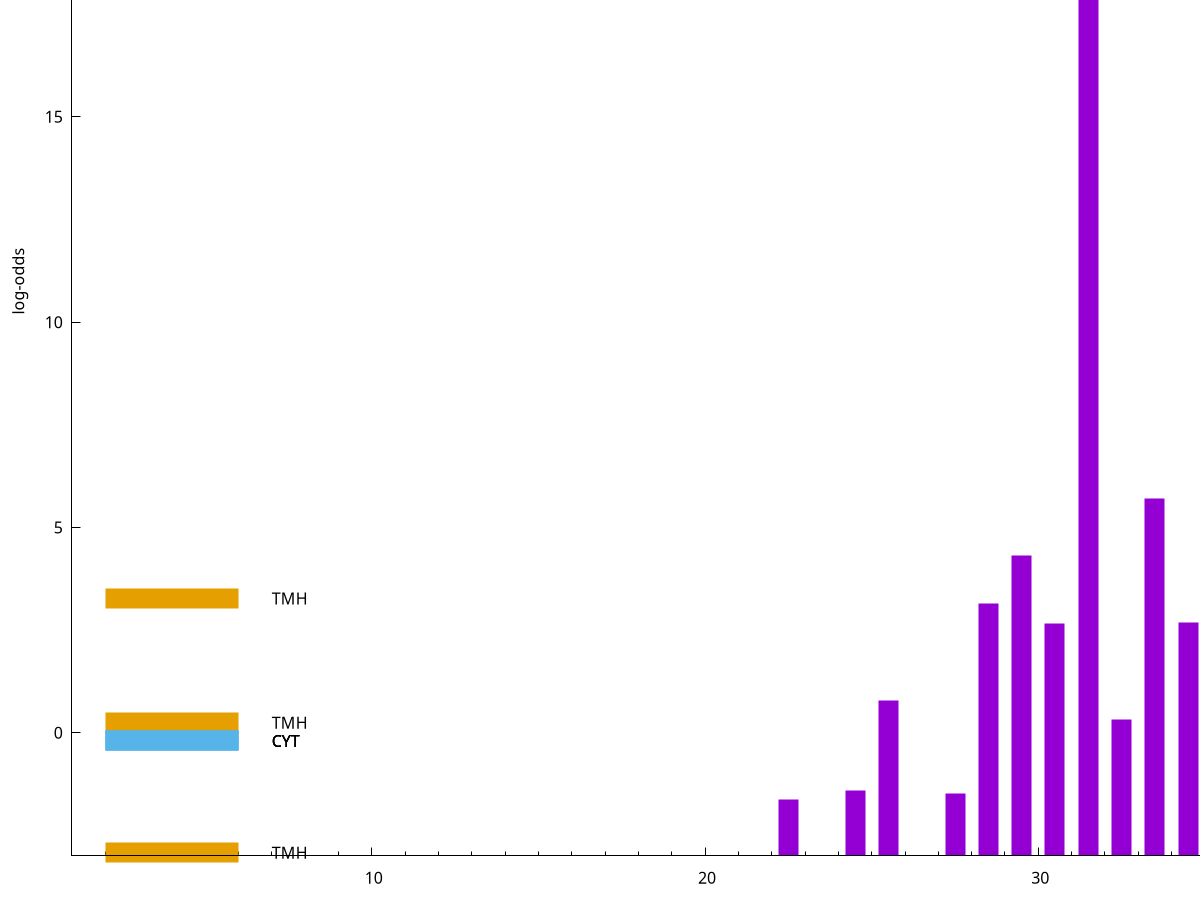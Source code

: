 set title "LipoP predictions for SRR5666568.gff"
set size 2., 1.4
set xrange [1:70] 
set mxtics 10
set yrange [-3:25]
set y2range [0:28]
set ylabel "log-odds"
set term postscript eps color solid "Helvetica" 30
set output "SRR5666568.gff45.eps"
set arrow from 2,19.0853 to 6,19.0853 nohead lt 1 lw 20
set label "SpI" at 7,19.0853
set arrow from 2,3.26837 to 6,3.26837 nohead lt 4 lw 20
set label "TMH" at 7,3.26837
set arrow from 2,0.24477 to 6,0.24477 nohead lt 4 lw 20
set label "TMH" at 7,0.24477
set arrow from 2,-0.200913 to 6,-0.200913 nohead lt 3 lw 20
set label "CYT" at 7,-0.200913
set arrow from 2,-0.200913 to 6,-0.200913 nohead lt 3 lw 20
set label "CYT" at 7,-0.200913
set arrow from 2,-0.200913 to 6,-0.200913 nohead lt 3 lw 20
set label "CYT" at 7,-0.200913
set arrow from 2,-2.92534 to 6,-2.92534 nohead lt 4 lw 20
set label "TMH" at 7,-2.92534
set arrow from 2,19.0853 to 6,19.0853 nohead lt 1 lw 20
set label "SpI" at 7,19.0853
# NOTE: The scores below are the log-odds scores with the threshold
# NOTE: subtracted (a hack to make gnuplot make the histogram all
# NOTE: look nice).
plot "-" axes x1y2 title "" with impulses lt 1 lw 20
31.500000 22.085100
33.500000 8.702130
29.500000 7.319130
28.500000 6.140110
34.500000 5.686390
30.500000 5.656610
37.500000 4.334120
25.500000 3.792898
32.500000 3.312863
35.500000 2.518852
36.500000 2.366641
24.500000 1.600200
27.500000 1.520300
22.500000 1.379480
e
exit
